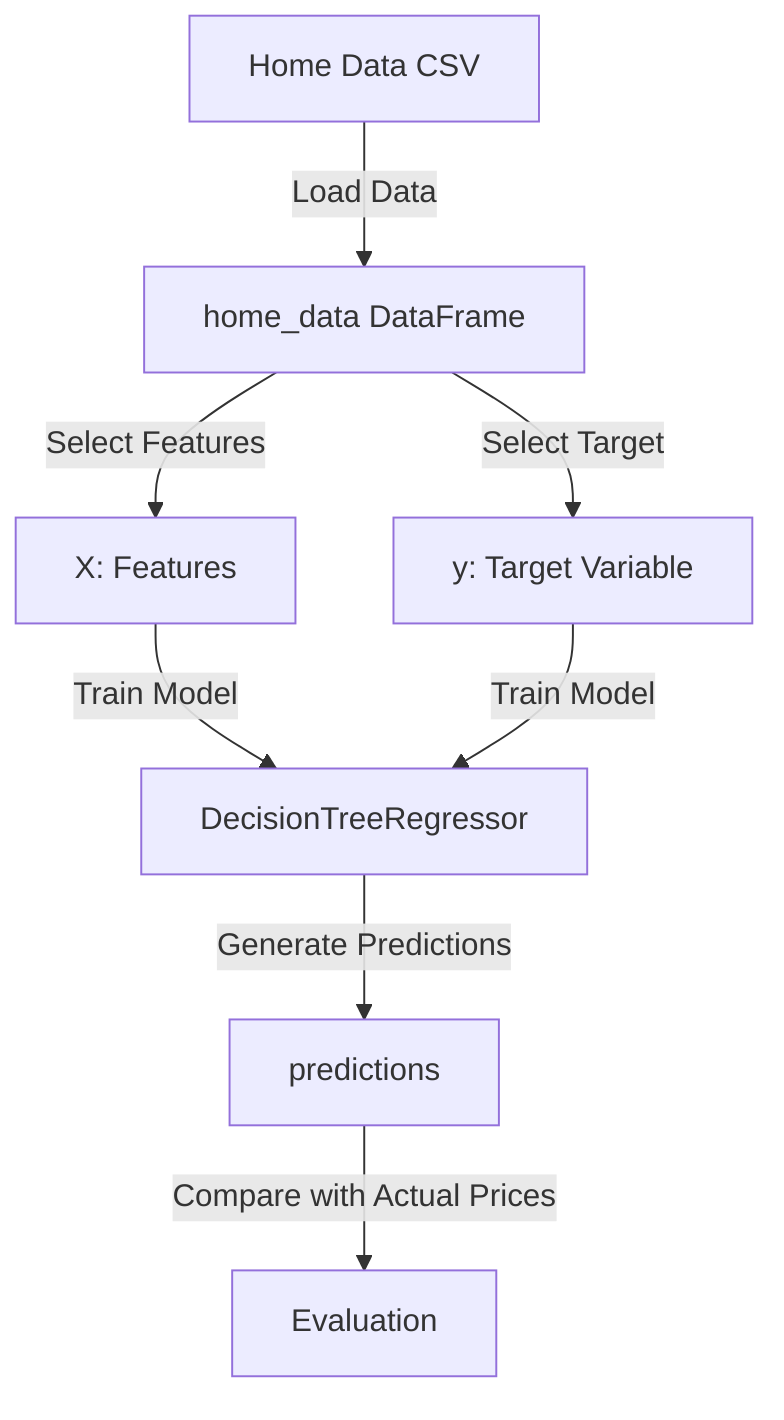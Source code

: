 flowchart TD
    %%% Data Sources %%%
    A["Home Data CSV"] -->|Load Data| B["home_data DataFrame"]
    
    %%% Data Preparation %%%
    B -->|Select Features| C["X: Features"]
    B -->|Select Target| D["y: Target Variable"]
    
    %%% Model Training %%%
    C -->|Train Model| E["DecisionTreeRegressor"]
    D -->|Train Model| E
    
    %%% Predictions %%%
    E -->|Generate Predictions| F["predictions"]
    
    %%% Model Evaluation %%%
    F -->|Compare with Actual Prices| G["Evaluation"]